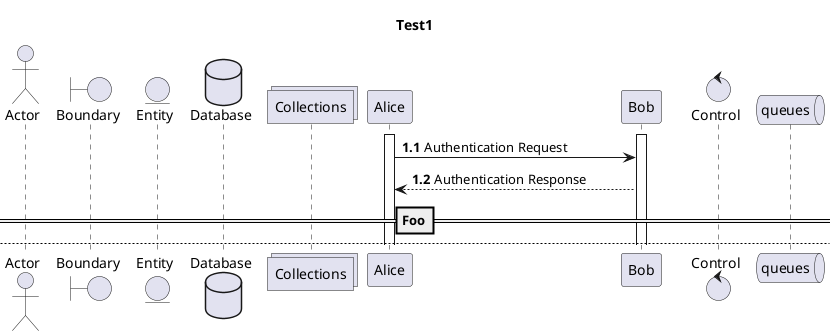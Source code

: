 @startuml
'https://plantuml.com/sequence-diagram
title Test1
actor Actor
boundary Boundary

entity Entity
database Database
collections Collections
autonumber 1.1
'第一个流程
activate Alice
activate Bob

Alice -> Bob: Authentication Request
Bob --> Alice: Authentication Response

==Foo==
autonumber stop

newpage Test2

autonumber 2.1

Alice -> Bob: Another authentication Request
control Control
Bob -> Control: 测试
deactivate Bob

activate Control
destroy Alice

Alice <-- Control: another authentication Response
||50||
activate Alice

activate Bob

queue queues

@enduml